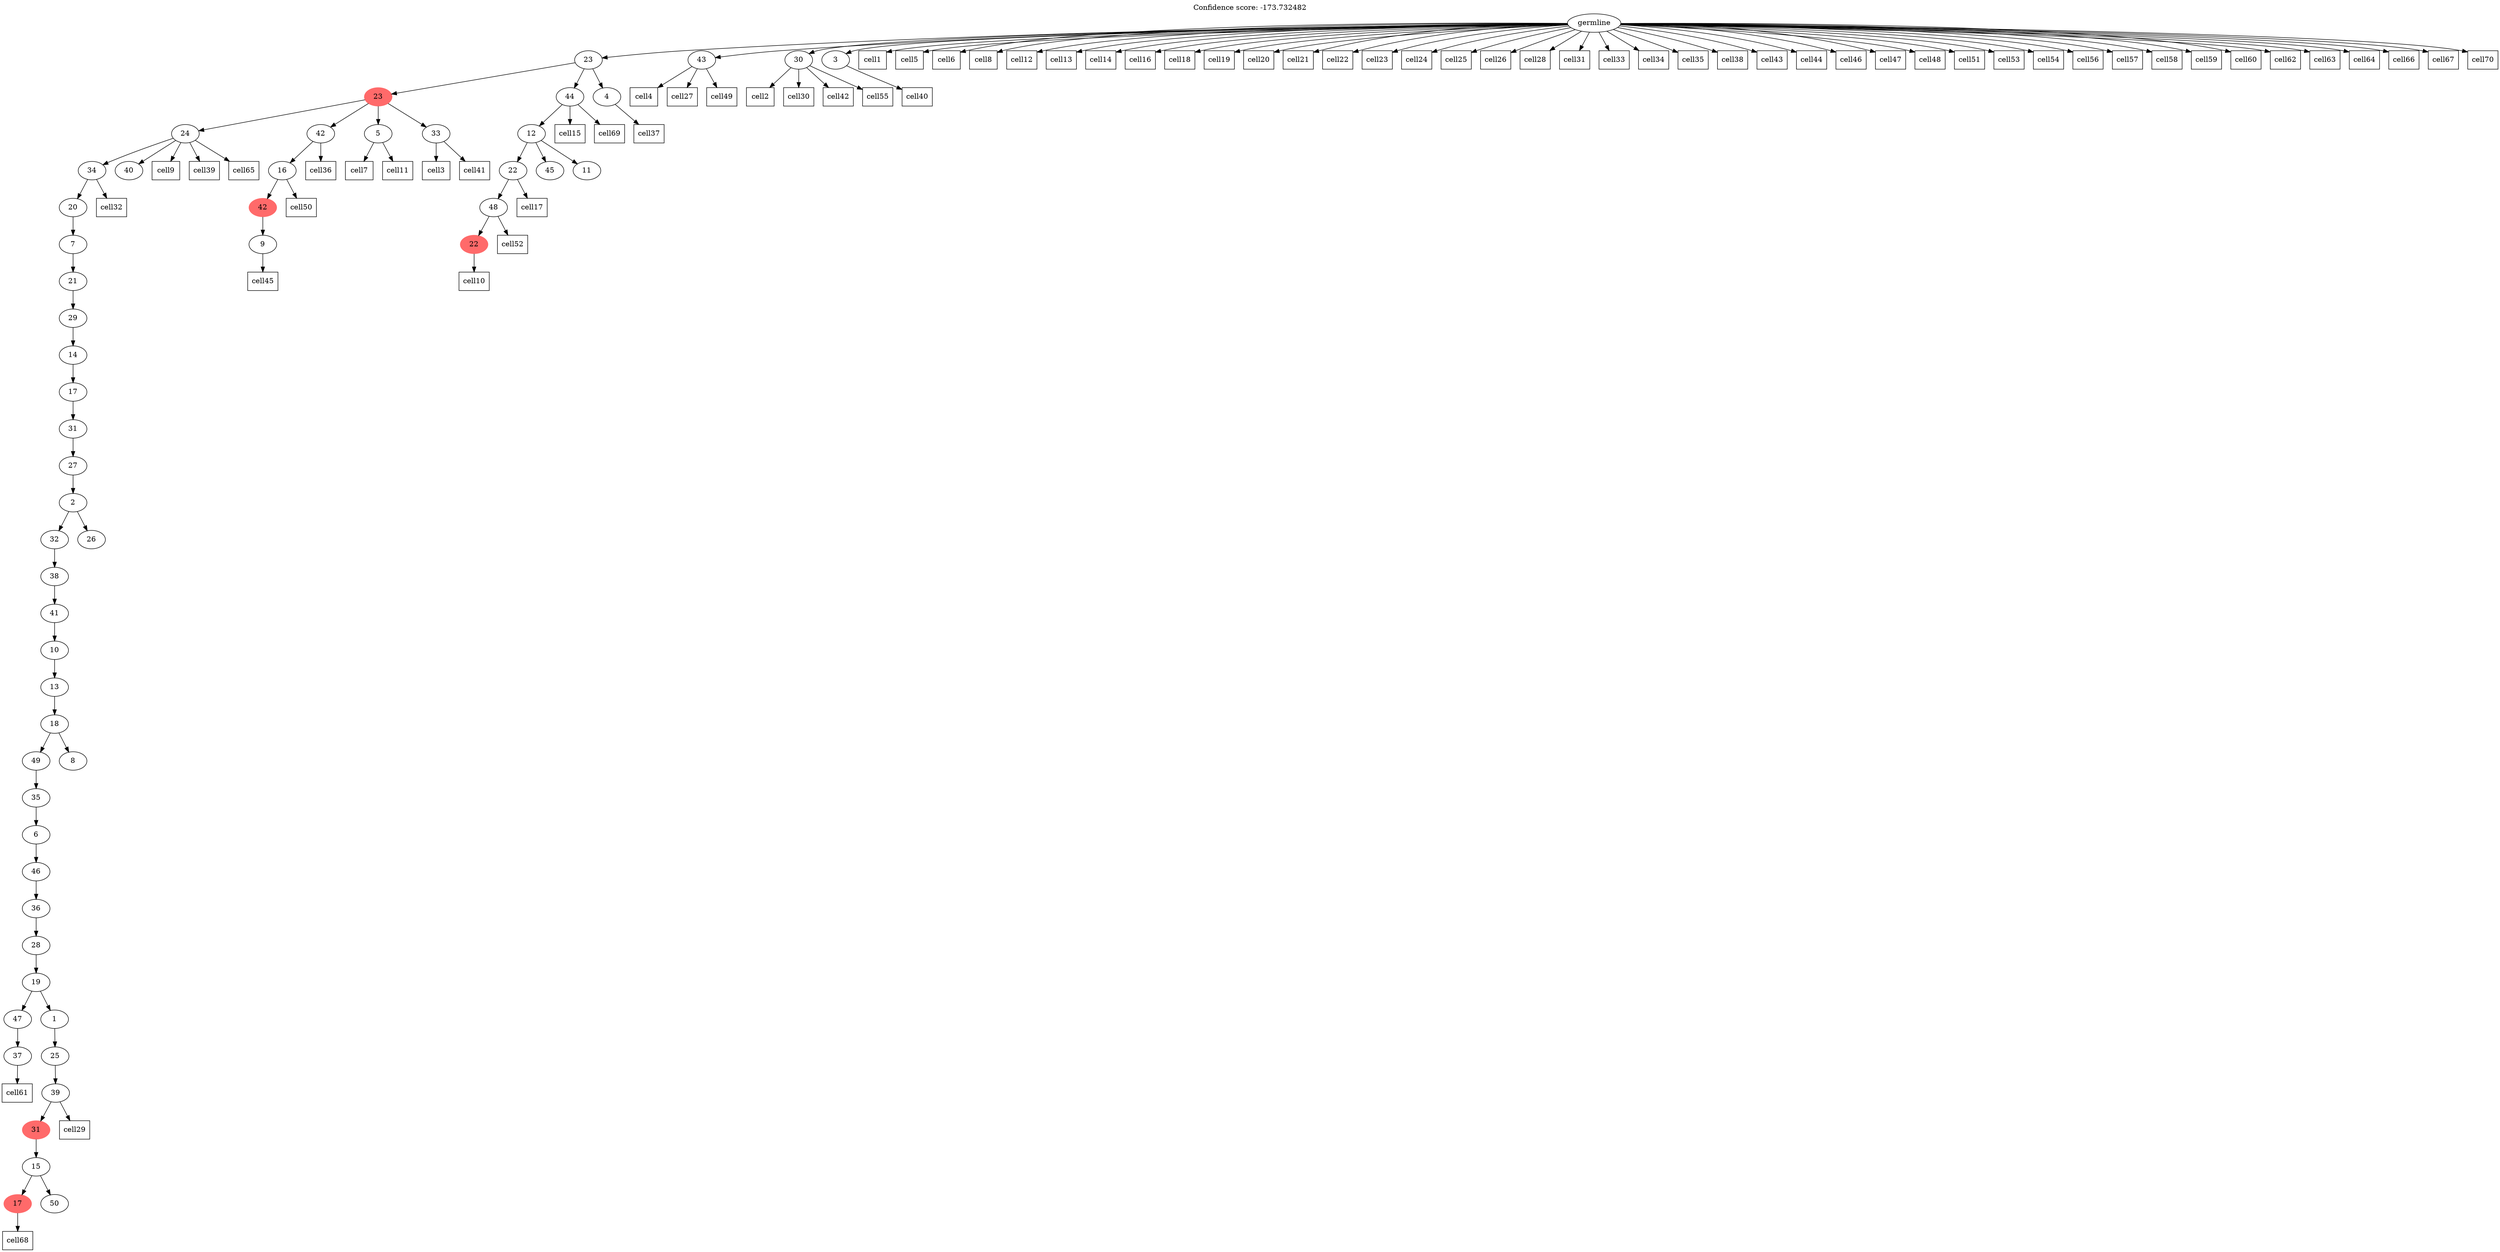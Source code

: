 digraph g {
	"47" -> "48";
	"48" [label="37"];
	"44" -> "45";
	"45" [color=indianred1, style=filled, label="17"];
	"44" -> "46";
	"46" [label="50"];
	"43" -> "44";
	"44" [label="15"];
	"42" -> "43";
	"43" [color=indianred1, style=filled, label="31"];
	"41" -> "42";
	"42" [label="39"];
	"40" -> "41";
	"41" [label="25"];
	"39" -> "40";
	"40" [label="1"];
	"39" -> "47";
	"47" [label="47"];
	"38" -> "39";
	"39" [label="19"];
	"37" -> "38";
	"38" [label="28"];
	"36" -> "37";
	"37" [label="36"];
	"35" -> "36";
	"36" [label="46"];
	"34" -> "35";
	"35" [label="6"];
	"33" -> "34";
	"34" [label="35"];
	"32" -> "33";
	"33" [label="49"];
	"32" -> "49";
	"49" [label="8"];
	"31" -> "32";
	"32" [label="18"];
	"30" -> "31";
	"31" [label="13"];
	"29" -> "30";
	"30" [label="10"];
	"28" -> "29";
	"29" [label="41"];
	"27" -> "28";
	"28" [label="38"];
	"26" -> "27";
	"27" [label="32"];
	"26" -> "50";
	"50" [label="26"];
	"25" -> "26";
	"26" [label="2"];
	"24" -> "25";
	"25" [label="27"];
	"23" -> "24";
	"24" [label="31"];
	"22" -> "23";
	"23" [label="17"];
	"21" -> "22";
	"22" [label="14"];
	"20" -> "21";
	"21" [label="29"];
	"19" -> "20";
	"20" [label="21"];
	"18" -> "19";
	"19" [label="7"];
	"17" -> "18";
	"18" [label="20"];
	"16" -> "17";
	"17" [label="34"];
	"16" -> "51";
	"51" [label="40"];
	"14" -> "15";
	"15" [label="9"];
	"13" -> "14";
	"14" [color=indianred1, style=filled, label="42"];
	"12" -> "13";
	"13" [label="16"];
	"9" -> "10";
	"10" [label="5"];
	"9" -> "11";
	"11" [label="33"];
	"9" -> "12";
	"12" [label="42"];
	"9" -> "16";
	"16" [label="24"];
	"5" -> "6";
	"6" [color=indianred1, style=filled, label="22"];
	"4" -> "5";
	"5" [label="48"];
	"3" -> "4";
	"4" [label="22"];
	"3" -> "7";
	"7" [label="45"];
	"3" -> "8";
	"8" [label="11"];
	"2" -> "3";
	"3" [label="12"];
	"1" -> "2";
	"2" [label="44"];
	"1" -> "9";
	"9" [color=indianred1, style=filled, label="23"];
	"1" -> "52";
	"52" [label="4"];
	"0" -> "1";
	"1" [label="23"];
	"0" -> "53";
	"53" [label="43"];
	"0" -> "54";
	"54" [label="30"];
	"0" -> "55";
	"55" [label="3"];
	"0" [label="germline"];
	"0" -> "cell1";
	"cell1" [shape=box];
	"54" -> "cell2";
	"cell2" [shape=box];
	"11" -> "cell3";
	"cell3" [shape=box];
	"53" -> "cell4";
	"cell4" [shape=box];
	"0" -> "cell5";
	"cell5" [shape=box];
	"0" -> "cell6";
	"cell6" [shape=box];
	"10" -> "cell7";
	"cell7" [shape=box];
	"0" -> "cell8";
	"cell8" [shape=box];
	"16" -> "cell9";
	"cell9" [shape=box];
	"6" -> "cell10";
	"cell10" [shape=box];
	"10" -> "cell11";
	"cell11" [shape=box];
	"0" -> "cell12";
	"cell12" [shape=box];
	"0" -> "cell13";
	"cell13" [shape=box];
	"0" -> "cell14";
	"cell14" [shape=box];
	"2" -> "cell15";
	"cell15" [shape=box];
	"0" -> "cell16";
	"cell16" [shape=box];
	"4" -> "cell17";
	"cell17" [shape=box];
	"0" -> "cell18";
	"cell18" [shape=box];
	"0" -> "cell19";
	"cell19" [shape=box];
	"0" -> "cell20";
	"cell20" [shape=box];
	"0" -> "cell21";
	"cell21" [shape=box];
	"0" -> "cell22";
	"cell22" [shape=box];
	"0" -> "cell23";
	"cell23" [shape=box];
	"0" -> "cell24";
	"cell24" [shape=box];
	"0" -> "cell25";
	"cell25" [shape=box];
	"0" -> "cell26";
	"cell26" [shape=box];
	"53" -> "cell27";
	"cell27" [shape=box];
	"0" -> "cell28";
	"cell28" [shape=box];
	"42" -> "cell29";
	"cell29" [shape=box];
	"54" -> "cell30";
	"cell30" [shape=box];
	"0" -> "cell31";
	"cell31" [shape=box];
	"17" -> "cell32";
	"cell32" [shape=box];
	"0" -> "cell33";
	"cell33" [shape=box];
	"0" -> "cell34";
	"cell34" [shape=box];
	"0" -> "cell35";
	"cell35" [shape=box];
	"12" -> "cell36";
	"cell36" [shape=box];
	"52" -> "cell37";
	"cell37" [shape=box];
	"0" -> "cell38";
	"cell38" [shape=box];
	"16" -> "cell39";
	"cell39" [shape=box];
	"55" -> "cell40";
	"cell40" [shape=box];
	"11" -> "cell41";
	"cell41" [shape=box];
	"54" -> "cell42";
	"cell42" [shape=box];
	"0" -> "cell43";
	"cell43" [shape=box];
	"0" -> "cell44";
	"cell44" [shape=box];
	"15" -> "cell45";
	"cell45" [shape=box];
	"0" -> "cell46";
	"cell46" [shape=box];
	"0" -> "cell47";
	"cell47" [shape=box];
	"0" -> "cell48";
	"cell48" [shape=box];
	"53" -> "cell49";
	"cell49" [shape=box];
	"13" -> "cell50";
	"cell50" [shape=box];
	"0" -> "cell51";
	"cell51" [shape=box];
	"5" -> "cell52";
	"cell52" [shape=box];
	"0" -> "cell53";
	"cell53" [shape=box];
	"0" -> "cell54";
	"cell54" [shape=box];
	"54" -> "cell55";
	"cell55" [shape=box];
	"0" -> "cell56";
	"cell56" [shape=box];
	"0" -> "cell57";
	"cell57" [shape=box];
	"0" -> "cell58";
	"cell58" [shape=box];
	"0" -> "cell59";
	"cell59" [shape=box];
	"0" -> "cell60";
	"cell60" [shape=box];
	"48" -> "cell61";
	"cell61" [shape=box];
	"0" -> "cell62";
	"cell62" [shape=box];
	"0" -> "cell63";
	"cell63" [shape=box];
	"0" -> "cell64";
	"cell64" [shape=box];
	"16" -> "cell65";
	"cell65" [shape=box];
	"0" -> "cell66";
	"cell66" [shape=box];
	"0" -> "cell67";
	"cell67" [shape=box];
	"45" -> "cell68";
	"cell68" [shape=box];
	"2" -> "cell69";
	"cell69" [shape=box];
	"0" -> "cell70";
	"cell70" [shape=box];
	labelloc="t";
	label="Confidence score: -173.732482";
}
